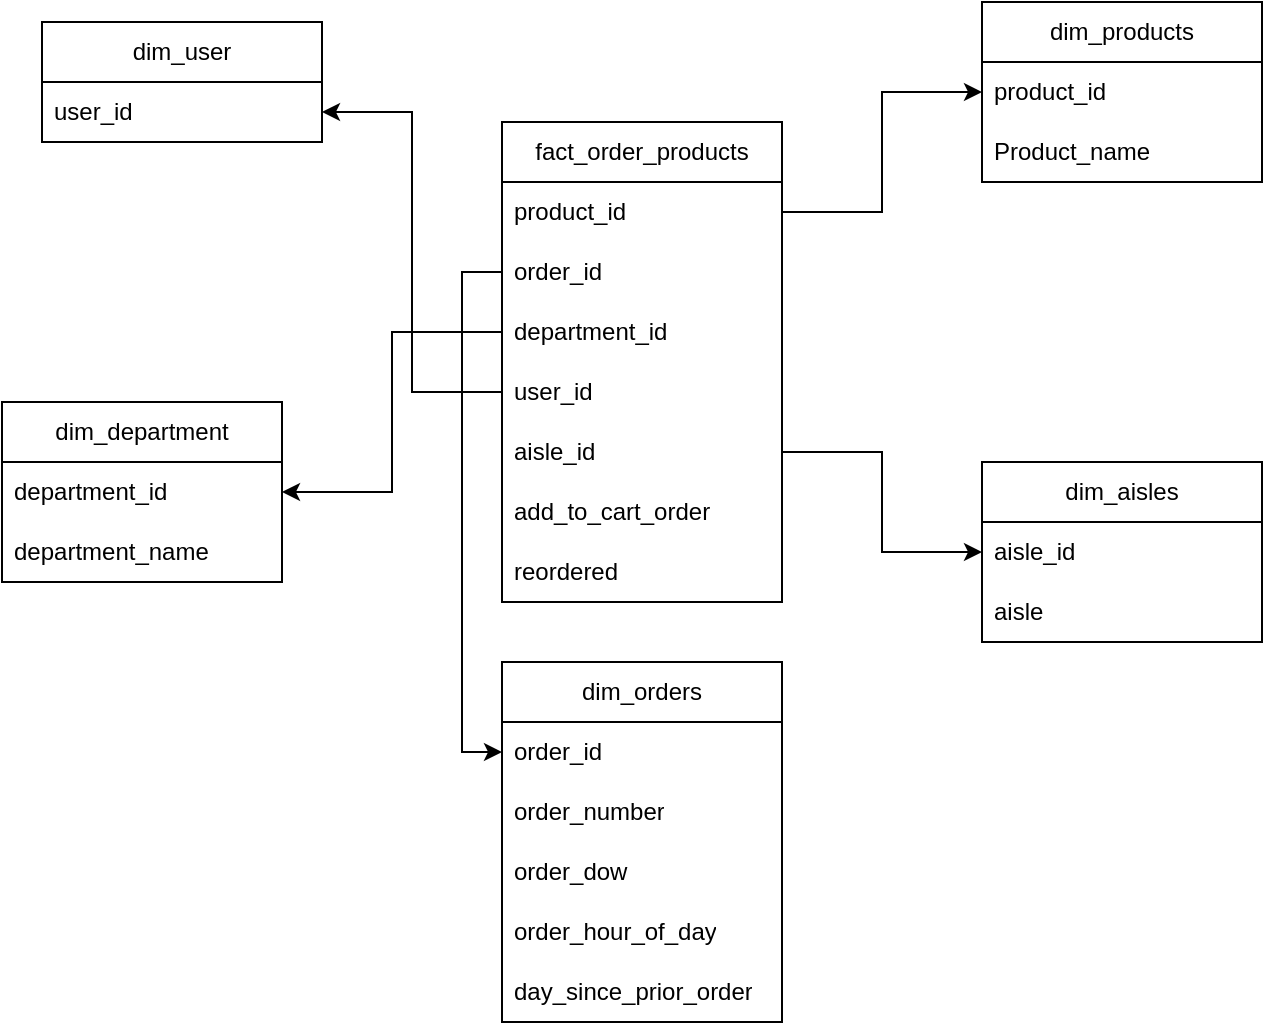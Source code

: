 <mxfile version="22.0.1" type="device">
  <diagram name="Page-1" id="cDprCcrrrEWViwFuWRn9">
    <mxGraphModel dx="1050" dy="534" grid="1" gridSize="10" guides="1" tooltips="1" connect="1" arrows="1" fold="1" page="1" pageScale="1" pageWidth="850" pageHeight="1100" math="0" shadow="0">
      <root>
        <mxCell id="0" />
        <mxCell id="1" parent="0" />
        <mxCell id="ZC-2J7WwD-05b5HrUBMG-18" value="dim_user" style="swimlane;fontStyle=0;childLayout=stackLayout;horizontal=1;startSize=30;horizontalStack=0;resizeParent=1;resizeParentMax=0;resizeLast=0;collapsible=1;marginBottom=0;whiteSpace=wrap;html=1;" vertex="1" parent="1">
          <mxGeometry x="90" y="110" width="140" height="60" as="geometry" />
        </mxCell>
        <mxCell id="ZC-2J7WwD-05b5HrUBMG-19" value="user_id" style="text;strokeColor=none;fillColor=none;align=left;verticalAlign=middle;spacingLeft=4;spacingRight=4;overflow=hidden;points=[[0,0.5],[1,0.5]];portConstraint=eastwest;rotatable=0;whiteSpace=wrap;html=1;" vertex="1" parent="ZC-2J7WwD-05b5HrUBMG-18">
          <mxGeometry y="30" width="140" height="30" as="geometry" />
        </mxCell>
        <mxCell id="ZC-2J7WwD-05b5HrUBMG-22" value="dim_products" style="swimlane;fontStyle=0;childLayout=stackLayout;horizontal=1;startSize=30;horizontalStack=0;resizeParent=1;resizeParentMax=0;resizeLast=0;collapsible=1;marginBottom=0;whiteSpace=wrap;html=1;" vertex="1" parent="1">
          <mxGeometry x="560" y="100" width="140" height="90" as="geometry" />
        </mxCell>
        <mxCell id="ZC-2J7WwD-05b5HrUBMG-23" value="product_id" style="text;strokeColor=none;fillColor=none;align=left;verticalAlign=middle;spacingLeft=4;spacingRight=4;overflow=hidden;points=[[0,0.5],[1,0.5]];portConstraint=eastwest;rotatable=0;whiteSpace=wrap;html=1;" vertex="1" parent="ZC-2J7WwD-05b5HrUBMG-22">
          <mxGeometry y="30" width="140" height="30" as="geometry" />
        </mxCell>
        <mxCell id="ZC-2J7WwD-05b5HrUBMG-24" value="Product_name" style="text;strokeColor=none;fillColor=none;align=left;verticalAlign=middle;spacingLeft=4;spacingRight=4;overflow=hidden;points=[[0,0.5],[1,0.5]];portConstraint=eastwest;rotatable=0;whiteSpace=wrap;html=1;" vertex="1" parent="ZC-2J7WwD-05b5HrUBMG-22">
          <mxGeometry y="60" width="140" height="30" as="geometry" />
        </mxCell>
        <mxCell id="ZC-2J7WwD-05b5HrUBMG-25" value="dim_department" style="swimlane;fontStyle=0;childLayout=stackLayout;horizontal=1;startSize=30;horizontalStack=0;resizeParent=1;resizeParentMax=0;resizeLast=0;collapsible=1;marginBottom=0;whiteSpace=wrap;html=1;" vertex="1" parent="1">
          <mxGeometry x="70" y="300" width="140" height="90" as="geometry" />
        </mxCell>
        <mxCell id="ZC-2J7WwD-05b5HrUBMG-26" value="department_id" style="text;strokeColor=none;fillColor=none;align=left;verticalAlign=middle;spacingLeft=4;spacingRight=4;overflow=hidden;points=[[0,0.5],[1,0.5]];portConstraint=eastwest;rotatable=0;whiteSpace=wrap;html=1;" vertex="1" parent="ZC-2J7WwD-05b5HrUBMG-25">
          <mxGeometry y="30" width="140" height="30" as="geometry" />
        </mxCell>
        <mxCell id="ZC-2J7WwD-05b5HrUBMG-27" value="department_name" style="text;strokeColor=none;fillColor=none;align=left;verticalAlign=middle;spacingLeft=4;spacingRight=4;overflow=hidden;points=[[0,0.5],[1,0.5]];portConstraint=eastwest;rotatable=0;whiteSpace=wrap;html=1;" vertex="1" parent="ZC-2J7WwD-05b5HrUBMG-25">
          <mxGeometry y="60" width="140" height="30" as="geometry" />
        </mxCell>
        <mxCell id="ZC-2J7WwD-05b5HrUBMG-28" value="dim_aisles" style="swimlane;fontStyle=0;childLayout=stackLayout;horizontal=1;startSize=30;horizontalStack=0;resizeParent=1;resizeParentMax=0;resizeLast=0;collapsible=1;marginBottom=0;whiteSpace=wrap;html=1;" vertex="1" parent="1">
          <mxGeometry x="560" y="330" width="140" height="90" as="geometry" />
        </mxCell>
        <mxCell id="ZC-2J7WwD-05b5HrUBMG-29" value="aisle_id" style="text;strokeColor=none;fillColor=none;align=left;verticalAlign=middle;spacingLeft=4;spacingRight=4;overflow=hidden;points=[[0,0.5],[1,0.5]];portConstraint=eastwest;rotatable=0;whiteSpace=wrap;html=1;" vertex="1" parent="ZC-2J7WwD-05b5HrUBMG-28">
          <mxGeometry y="30" width="140" height="30" as="geometry" />
        </mxCell>
        <mxCell id="ZC-2J7WwD-05b5HrUBMG-30" value="aisle" style="text;strokeColor=none;fillColor=none;align=left;verticalAlign=middle;spacingLeft=4;spacingRight=4;overflow=hidden;points=[[0,0.5],[1,0.5]];portConstraint=eastwest;rotatable=0;whiteSpace=wrap;html=1;" vertex="1" parent="ZC-2J7WwD-05b5HrUBMG-28">
          <mxGeometry y="60" width="140" height="30" as="geometry" />
        </mxCell>
        <mxCell id="ZC-2J7WwD-05b5HrUBMG-31" value="dim_orders" style="swimlane;fontStyle=0;childLayout=stackLayout;horizontal=1;startSize=30;horizontalStack=0;resizeParent=1;resizeParentMax=0;resizeLast=0;collapsible=1;marginBottom=0;whiteSpace=wrap;html=1;" vertex="1" parent="1">
          <mxGeometry x="320" y="430" width="140" height="180" as="geometry" />
        </mxCell>
        <mxCell id="ZC-2J7WwD-05b5HrUBMG-32" value="order_id" style="text;strokeColor=none;fillColor=none;align=left;verticalAlign=middle;spacingLeft=4;spacingRight=4;overflow=hidden;points=[[0,0.5],[1,0.5]];portConstraint=eastwest;rotatable=0;whiteSpace=wrap;html=1;" vertex="1" parent="ZC-2J7WwD-05b5HrUBMG-31">
          <mxGeometry y="30" width="140" height="30" as="geometry" />
        </mxCell>
        <mxCell id="ZC-2J7WwD-05b5HrUBMG-33" value="order_number" style="text;strokeColor=none;fillColor=none;align=left;verticalAlign=middle;spacingLeft=4;spacingRight=4;overflow=hidden;points=[[0,0.5],[1,0.5]];portConstraint=eastwest;rotatable=0;whiteSpace=wrap;html=1;" vertex="1" parent="ZC-2J7WwD-05b5HrUBMG-31">
          <mxGeometry y="60" width="140" height="30" as="geometry" />
        </mxCell>
        <mxCell id="ZC-2J7WwD-05b5HrUBMG-34" value="order_dow" style="text;strokeColor=none;fillColor=none;align=left;verticalAlign=middle;spacingLeft=4;spacingRight=4;overflow=hidden;points=[[0,0.5],[1,0.5]];portConstraint=eastwest;rotatable=0;whiteSpace=wrap;html=1;" vertex="1" parent="ZC-2J7WwD-05b5HrUBMG-31">
          <mxGeometry y="90" width="140" height="30" as="geometry" />
        </mxCell>
        <mxCell id="ZC-2J7WwD-05b5HrUBMG-35" value="order_hour_of_day" style="text;strokeColor=none;fillColor=none;align=left;verticalAlign=middle;spacingLeft=4;spacingRight=4;overflow=hidden;points=[[0,0.5],[1,0.5]];portConstraint=eastwest;rotatable=0;whiteSpace=wrap;html=1;" vertex="1" parent="ZC-2J7WwD-05b5HrUBMG-31">
          <mxGeometry y="120" width="140" height="30" as="geometry" />
        </mxCell>
        <mxCell id="ZC-2J7WwD-05b5HrUBMG-36" value="day_since_prior_order" style="text;strokeColor=none;fillColor=none;align=left;verticalAlign=middle;spacingLeft=4;spacingRight=4;overflow=hidden;points=[[0,0.5],[1,0.5]];portConstraint=eastwest;rotatable=0;whiteSpace=wrap;html=1;" vertex="1" parent="ZC-2J7WwD-05b5HrUBMG-31">
          <mxGeometry y="150" width="140" height="30" as="geometry" />
        </mxCell>
        <mxCell id="ZC-2J7WwD-05b5HrUBMG-37" value="fact_order_products" style="swimlane;fontStyle=0;childLayout=stackLayout;horizontal=1;startSize=30;horizontalStack=0;resizeParent=1;resizeParentMax=0;resizeLast=0;collapsible=1;marginBottom=0;whiteSpace=wrap;html=1;" vertex="1" parent="1">
          <mxGeometry x="320" y="160" width="140" height="240" as="geometry" />
        </mxCell>
        <mxCell id="ZC-2J7WwD-05b5HrUBMG-38" value="product_id" style="text;strokeColor=none;fillColor=none;align=left;verticalAlign=middle;spacingLeft=4;spacingRight=4;overflow=hidden;points=[[0,0.5],[1,0.5]];portConstraint=eastwest;rotatable=0;whiteSpace=wrap;html=1;" vertex="1" parent="ZC-2J7WwD-05b5HrUBMG-37">
          <mxGeometry y="30" width="140" height="30" as="geometry" />
        </mxCell>
        <mxCell id="ZC-2J7WwD-05b5HrUBMG-40" value="order_id" style="text;strokeColor=none;fillColor=none;align=left;verticalAlign=middle;spacingLeft=4;spacingRight=4;overflow=hidden;points=[[0,0.5],[1,0.5]];portConstraint=eastwest;rotatable=0;whiteSpace=wrap;html=1;" vertex="1" parent="ZC-2J7WwD-05b5HrUBMG-37">
          <mxGeometry y="60" width="140" height="30" as="geometry" />
        </mxCell>
        <mxCell id="ZC-2J7WwD-05b5HrUBMG-41" value="department_id" style="text;strokeColor=none;fillColor=none;align=left;verticalAlign=middle;spacingLeft=4;spacingRight=4;overflow=hidden;points=[[0,0.5],[1,0.5]];portConstraint=eastwest;rotatable=0;whiteSpace=wrap;html=1;" vertex="1" parent="ZC-2J7WwD-05b5HrUBMG-37">
          <mxGeometry y="90" width="140" height="30" as="geometry" />
        </mxCell>
        <mxCell id="ZC-2J7WwD-05b5HrUBMG-42" value="user_id" style="text;strokeColor=none;fillColor=none;align=left;verticalAlign=middle;spacingLeft=4;spacingRight=4;overflow=hidden;points=[[0,0.5],[1,0.5]];portConstraint=eastwest;rotatable=0;whiteSpace=wrap;html=1;" vertex="1" parent="ZC-2J7WwD-05b5HrUBMG-37">
          <mxGeometry y="120" width="140" height="30" as="geometry" />
        </mxCell>
        <mxCell id="ZC-2J7WwD-05b5HrUBMG-43" value="aisle_id" style="text;strokeColor=none;fillColor=none;align=left;verticalAlign=middle;spacingLeft=4;spacingRight=4;overflow=hidden;points=[[0,0.5],[1,0.5]];portConstraint=eastwest;rotatable=0;whiteSpace=wrap;html=1;" vertex="1" parent="ZC-2J7WwD-05b5HrUBMG-37">
          <mxGeometry y="150" width="140" height="30" as="geometry" />
        </mxCell>
        <mxCell id="ZC-2J7WwD-05b5HrUBMG-44" value="add_to_cart_order" style="text;strokeColor=none;fillColor=none;align=left;verticalAlign=middle;spacingLeft=4;spacingRight=4;overflow=hidden;points=[[0,0.5],[1,0.5]];portConstraint=eastwest;rotatable=0;whiteSpace=wrap;html=1;" vertex="1" parent="ZC-2J7WwD-05b5HrUBMG-37">
          <mxGeometry y="180" width="140" height="30" as="geometry" />
        </mxCell>
        <mxCell id="ZC-2J7WwD-05b5HrUBMG-45" value="reordered" style="text;strokeColor=none;fillColor=none;align=left;verticalAlign=middle;spacingLeft=4;spacingRight=4;overflow=hidden;points=[[0,0.5],[1,0.5]];portConstraint=eastwest;rotatable=0;whiteSpace=wrap;html=1;" vertex="1" parent="ZC-2J7WwD-05b5HrUBMG-37">
          <mxGeometry y="210" width="140" height="30" as="geometry" />
        </mxCell>
        <mxCell id="ZC-2J7WwD-05b5HrUBMG-46" style="edgeStyle=orthogonalEdgeStyle;rounded=0;orthogonalLoop=1;jettySize=auto;html=1;exitX=0;exitY=0.5;exitDx=0;exitDy=0;entryX=0;entryY=0.5;entryDx=0;entryDy=0;" edge="1" parent="1" source="ZC-2J7WwD-05b5HrUBMG-40" target="ZC-2J7WwD-05b5HrUBMG-32">
          <mxGeometry relative="1" as="geometry" />
        </mxCell>
        <mxCell id="ZC-2J7WwD-05b5HrUBMG-47" style="edgeStyle=orthogonalEdgeStyle;rounded=0;orthogonalLoop=1;jettySize=auto;html=1;entryX=0;entryY=0.5;entryDx=0;entryDy=0;" edge="1" parent="1" source="ZC-2J7WwD-05b5HrUBMG-38" target="ZC-2J7WwD-05b5HrUBMG-23">
          <mxGeometry relative="1" as="geometry" />
        </mxCell>
        <mxCell id="ZC-2J7WwD-05b5HrUBMG-48" style="edgeStyle=orthogonalEdgeStyle;rounded=0;orthogonalLoop=1;jettySize=auto;html=1;exitX=0;exitY=0.5;exitDx=0;exitDy=0;entryX=1;entryY=0.5;entryDx=0;entryDy=0;" edge="1" parent="1" source="ZC-2J7WwD-05b5HrUBMG-41" target="ZC-2J7WwD-05b5HrUBMG-26">
          <mxGeometry relative="1" as="geometry" />
        </mxCell>
        <mxCell id="ZC-2J7WwD-05b5HrUBMG-49" style="edgeStyle=orthogonalEdgeStyle;rounded=0;orthogonalLoop=1;jettySize=auto;html=1;exitX=0;exitY=0.5;exitDx=0;exitDy=0;entryX=1;entryY=0.5;entryDx=0;entryDy=0;" edge="1" parent="1" source="ZC-2J7WwD-05b5HrUBMG-42" target="ZC-2J7WwD-05b5HrUBMG-19">
          <mxGeometry relative="1" as="geometry" />
        </mxCell>
        <mxCell id="ZC-2J7WwD-05b5HrUBMG-50" style="edgeStyle=orthogonalEdgeStyle;rounded=0;orthogonalLoop=1;jettySize=auto;html=1;exitX=1;exitY=0.5;exitDx=0;exitDy=0;entryX=0;entryY=0.5;entryDx=0;entryDy=0;" edge="1" parent="1" source="ZC-2J7WwD-05b5HrUBMG-43" target="ZC-2J7WwD-05b5HrUBMG-29">
          <mxGeometry relative="1" as="geometry" />
        </mxCell>
      </root>
    </mxGraphModel>
  </diagram>
</mxfile>
